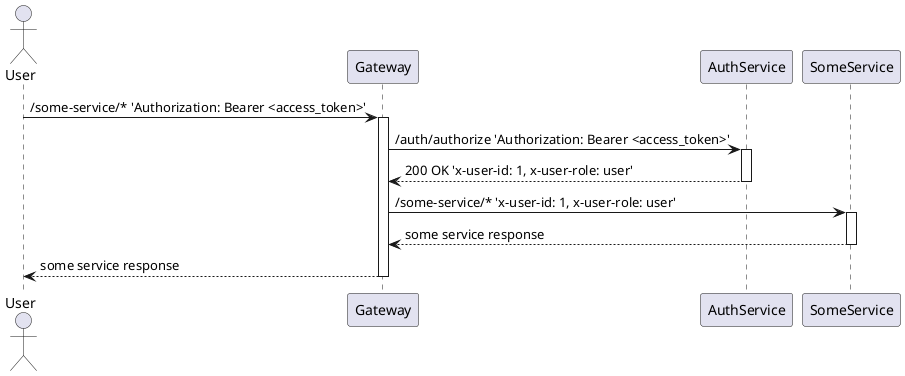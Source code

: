 @startuml
actor User
participant Gateway
participant AuthService
participant SomeService

User -> Gateway ++: /some-service/* 'Authorization: Bearer <access_token>'
Gateway -> AuthService ++: /auth/authorize 'Authorization: Bearer <access_token>'
return 200 OK 'x-user-id: 1, x-user-role: user'
Gateway ->SomeService ++: /some-service/* 'x-user-id: 1, x-user-role: user'
return some service response
return some service response
@enduml
